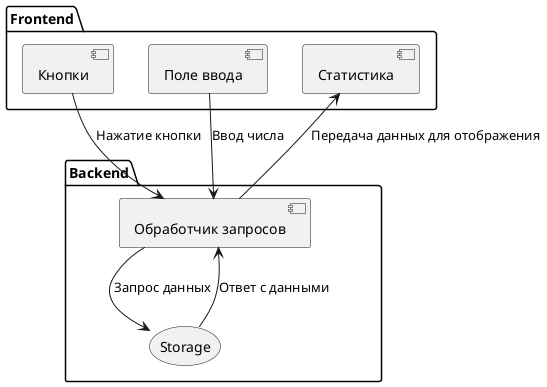 @startuml
package "Frontend" {
  component [Кнопки] as Buttons
  component [Поле ввода] as InputField
  component [Статистика] as Statistics
}

package "Backend" {
  component [Обработчик запросов] as RequestHandler
  storage Storage
}

Buttons --> RequestHandler : Нажатие кнопки
InputField --> RequestHandler : Ввод числа
RequestHandler --> Storage : Запрос данных
Storage --> RequestHandler : Ответ с данными
RequestHandler --> Statistics : Передача данных для отображения
@enduml